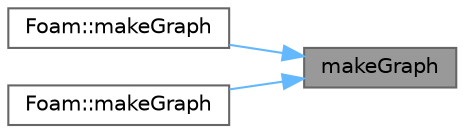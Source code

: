 digraph "makeGraph"
{
 // LATEX_PDF_SIZE
  bgcolor="transparent";
  edge [fontname=Helvetica,fontsize=10,labelfontname=Helvetica,labelfontsize=10];
  node [fontname=Helvetica,fontsize=10,shape=box,height=0.2,width=0.4];
  rankdir="RL";
  Node1 [id="Node000001",label="makeGraph",height=0.2,width=0.4,color="gray40", fillcolor="grey60", style="filled", fontcolor="black",tooltip=" "];
  Node1 -> Node2 [id="edge1_Node000001_Node000002",dir="back",color="steelblue1",style="solid",tooltip=" "];
  Node2 [id="Node000002",label="Foam::makeGraph",height=0.2,width=0.4,color="grey40", fillcolor="white", style="filled",URL="$namespaceFoam.html#a8729f88a39e307a4e17c31cf97f9ba2a",tooltip=" "];
  Node1 -> Node3 [id="edge2_Node000001_Node000003",dir="back",color="steelblue1",style="solid",tooltip=" "];
  Node3 [id="Node000003",label="Foam::makeGraph",height=0.2,width=0.4,color="grey40", fillcolor="white", style="filled",URL="$namespaceFoam.html#aa4579306824960aa272da47319233413",tooltip=" "];
}
